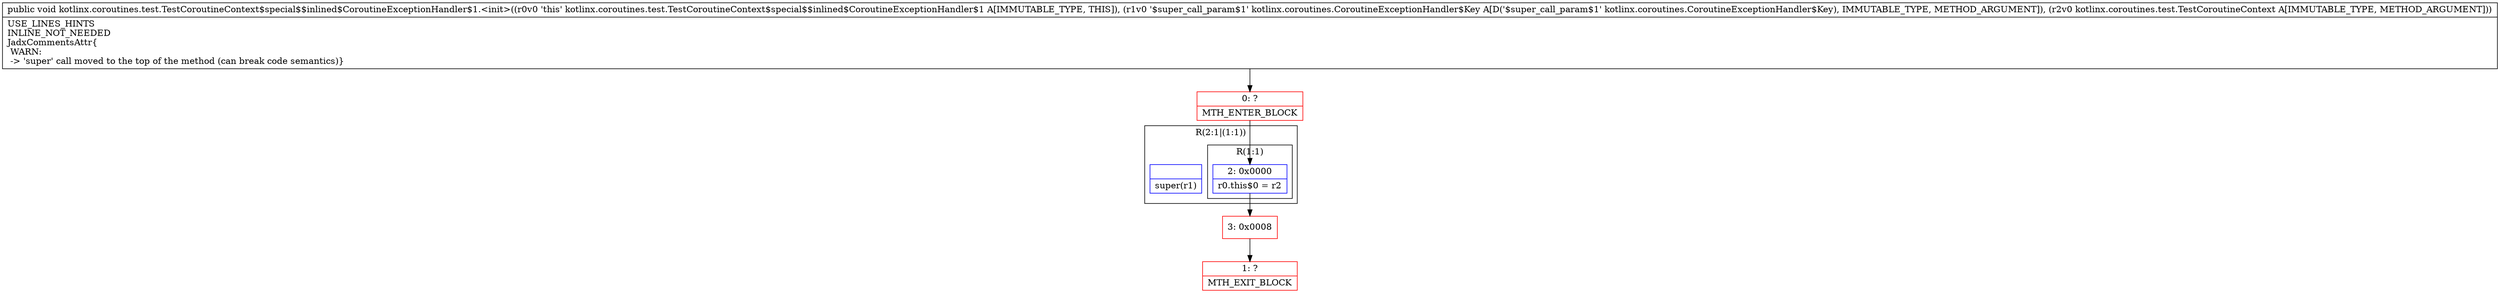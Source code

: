 digraph "CFG forkotlinx.coroutines.test.TestCoroutineContext$special$$inlined$CoroutineExceptionHandler$1.\<init\>(Lkotlinx\/coroutines\/CoroutineExceptionHandler$Key;Lkotlinx\/coroutines\/test\/TestCoroutineContext;)V" {
subgraph cluster_Region_938144892 {
label = "R(2:1|(1:1))";
node [shape=record,color=blue];
Node_InsnContainer_1595954561 [shape=record,label="{|super(r1)\l}"];
subgraph cluster_Region_2064228667 {
label = "R(1:1)";
node [shape=record,color=blue];
Node_2 [shape=record,label="{2\:\ 0x0000|r0.this$0 = r2\l}"];
}
}
Node_0 [shape=record,color=red,label="{0\:\ ?|MTH_ENTER_BLOCK\l}"];
Node_3 [shape=record,color=red,label="{3\:\ 0x0008}"];
Node_1 [shape=record,color=red,label="{1\:\ ?|MTH_EXIT_BLOCK\l}"];
MethodNode[shape=record,label="{public void kotlinx.coroutines.test.TestCoroutineContext$special$$inlined$CoroutineExceptionHandler$1.\<init\>((r0v0 'this' kotlinx.coroutines.test.TestCoroutineContext$special$$inlined$CoroutineExceptionHandler$1 A[IMMUTABLE_TYPE, THIS]), (r1v0 '$super_call_param$1' kotlinx.coroutines.CoroutineExceptionHandler$Key A[D('$super_call_param$1' kotlinx.coroutines.CoroutineExceptionHandler$Key), IMMUTABLE_TYPE, METHOD_ARGUMENT]), (r2v0 kotlinx.coroutines.test.TestCoroutineContext A[IMMUTABLE_TYPE, METHOD_ARGUMENT]))  | USE_LINES_HINTS\lINLINE_NOT_NEEDED\lJadxCommentsAttr\{\l WARN: \l \-\> 'super' call moved to the top of the method (can break code semantics)\}\l}"];
MethodNode -> Node_0;Node_2 -> Node_3;
Node_0 -> Node_2;
Node_3 -> Node_1;
}

